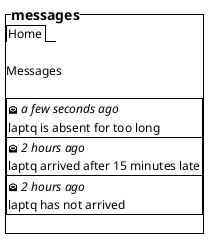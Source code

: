 @startsalt

{^==messages
    {/ Home }

    .
    Messages
    .
    {#
        {
            <&envelope-open> <i>a few seconds ago</i>
            laptq is absent for too long  
        }
        {
            <&envelope-open> <i>2 hours ago</i>
            laptq arrived after 15 minutes late  
        }
        {
            <&envelope-open> <i>2 hours ago</i>
            laptq has not arrived
    }
    }
    .
}

@endsalt
